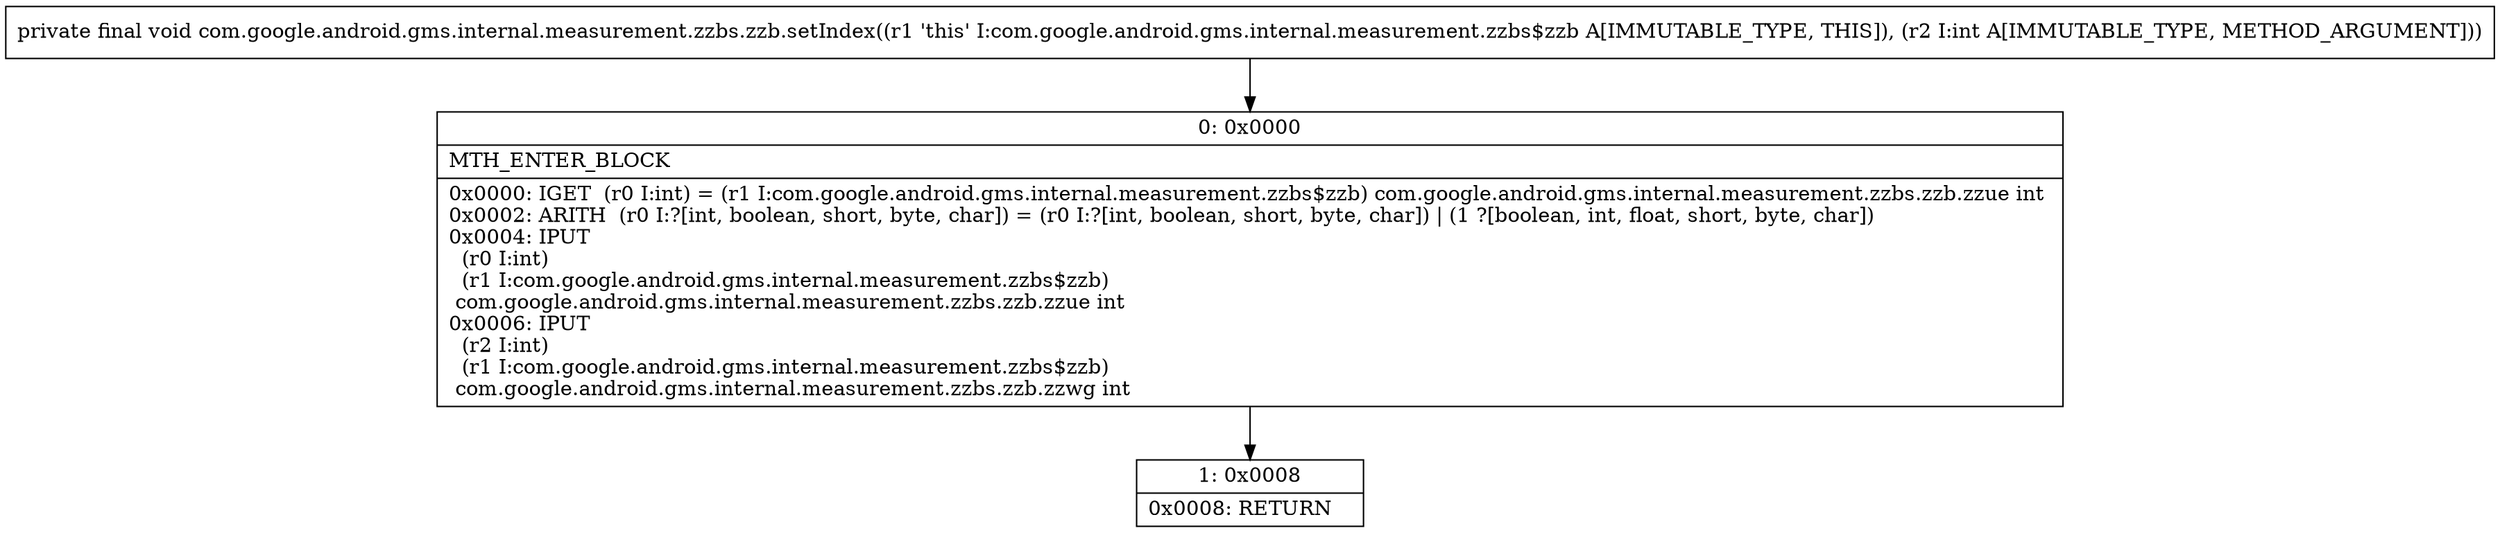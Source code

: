 digraph "CFG forcom.google.android.gms.internal.measurement.zzbs.zzb.setIndex(I)V" {
Node_0 [shape=record,label="{0\:\ 0x0000|MTH_ENTER_BLOCK\l|0x0000: IGET  (r0 I:int) = (r1 I:com.google.android.gms.internal.measurement.zzbs$zzb) com.google.android.gms.internal.measurement.zzbs.zzb.zzue int \l0x0002: ARITH  (r0 I:?[int, boolean, short, byte, char]) = (r0 I:?[int, boolean, short, byte, char]) \| (1 ?[boolean, int, float, short, byte, char]) \l0x0004: IPUT  \l  (r0 I:int)\l  (r1 I:com.google.android.gms.internal.measurement.zzbs$zzb)\l com.google.android.gms.internal.measurement.zzbs.zzb.zzue int \l0x0006: IPUT  \l  (r2 I:int)\l  (r1 I:com.google.android.gms.internal.measurement.zzbs$zzb)\l com.google.android.gms.internal.measurement.zzbs.zzb.zzwg int \l}"];
Node_1 [shape=record,label="{1\:\ 0x0008|0x0008: RETURN   \l}"];
MethodNode[shape=record,label="{private final void com.google.android.gms.internal.measurement.zzbs.zzb.setIndex((r1 'this' I:com.google.android.gms.internal.measurement.zzbs$zzb A[IMMUTABLE_TYPE, THIS]), (r2 I:int A[IMMUTABLE_TYPE, METHOD_ARGUMENT])) }"];
MethodNode -> Node_0;
Node_0 -> Node_1;
}

